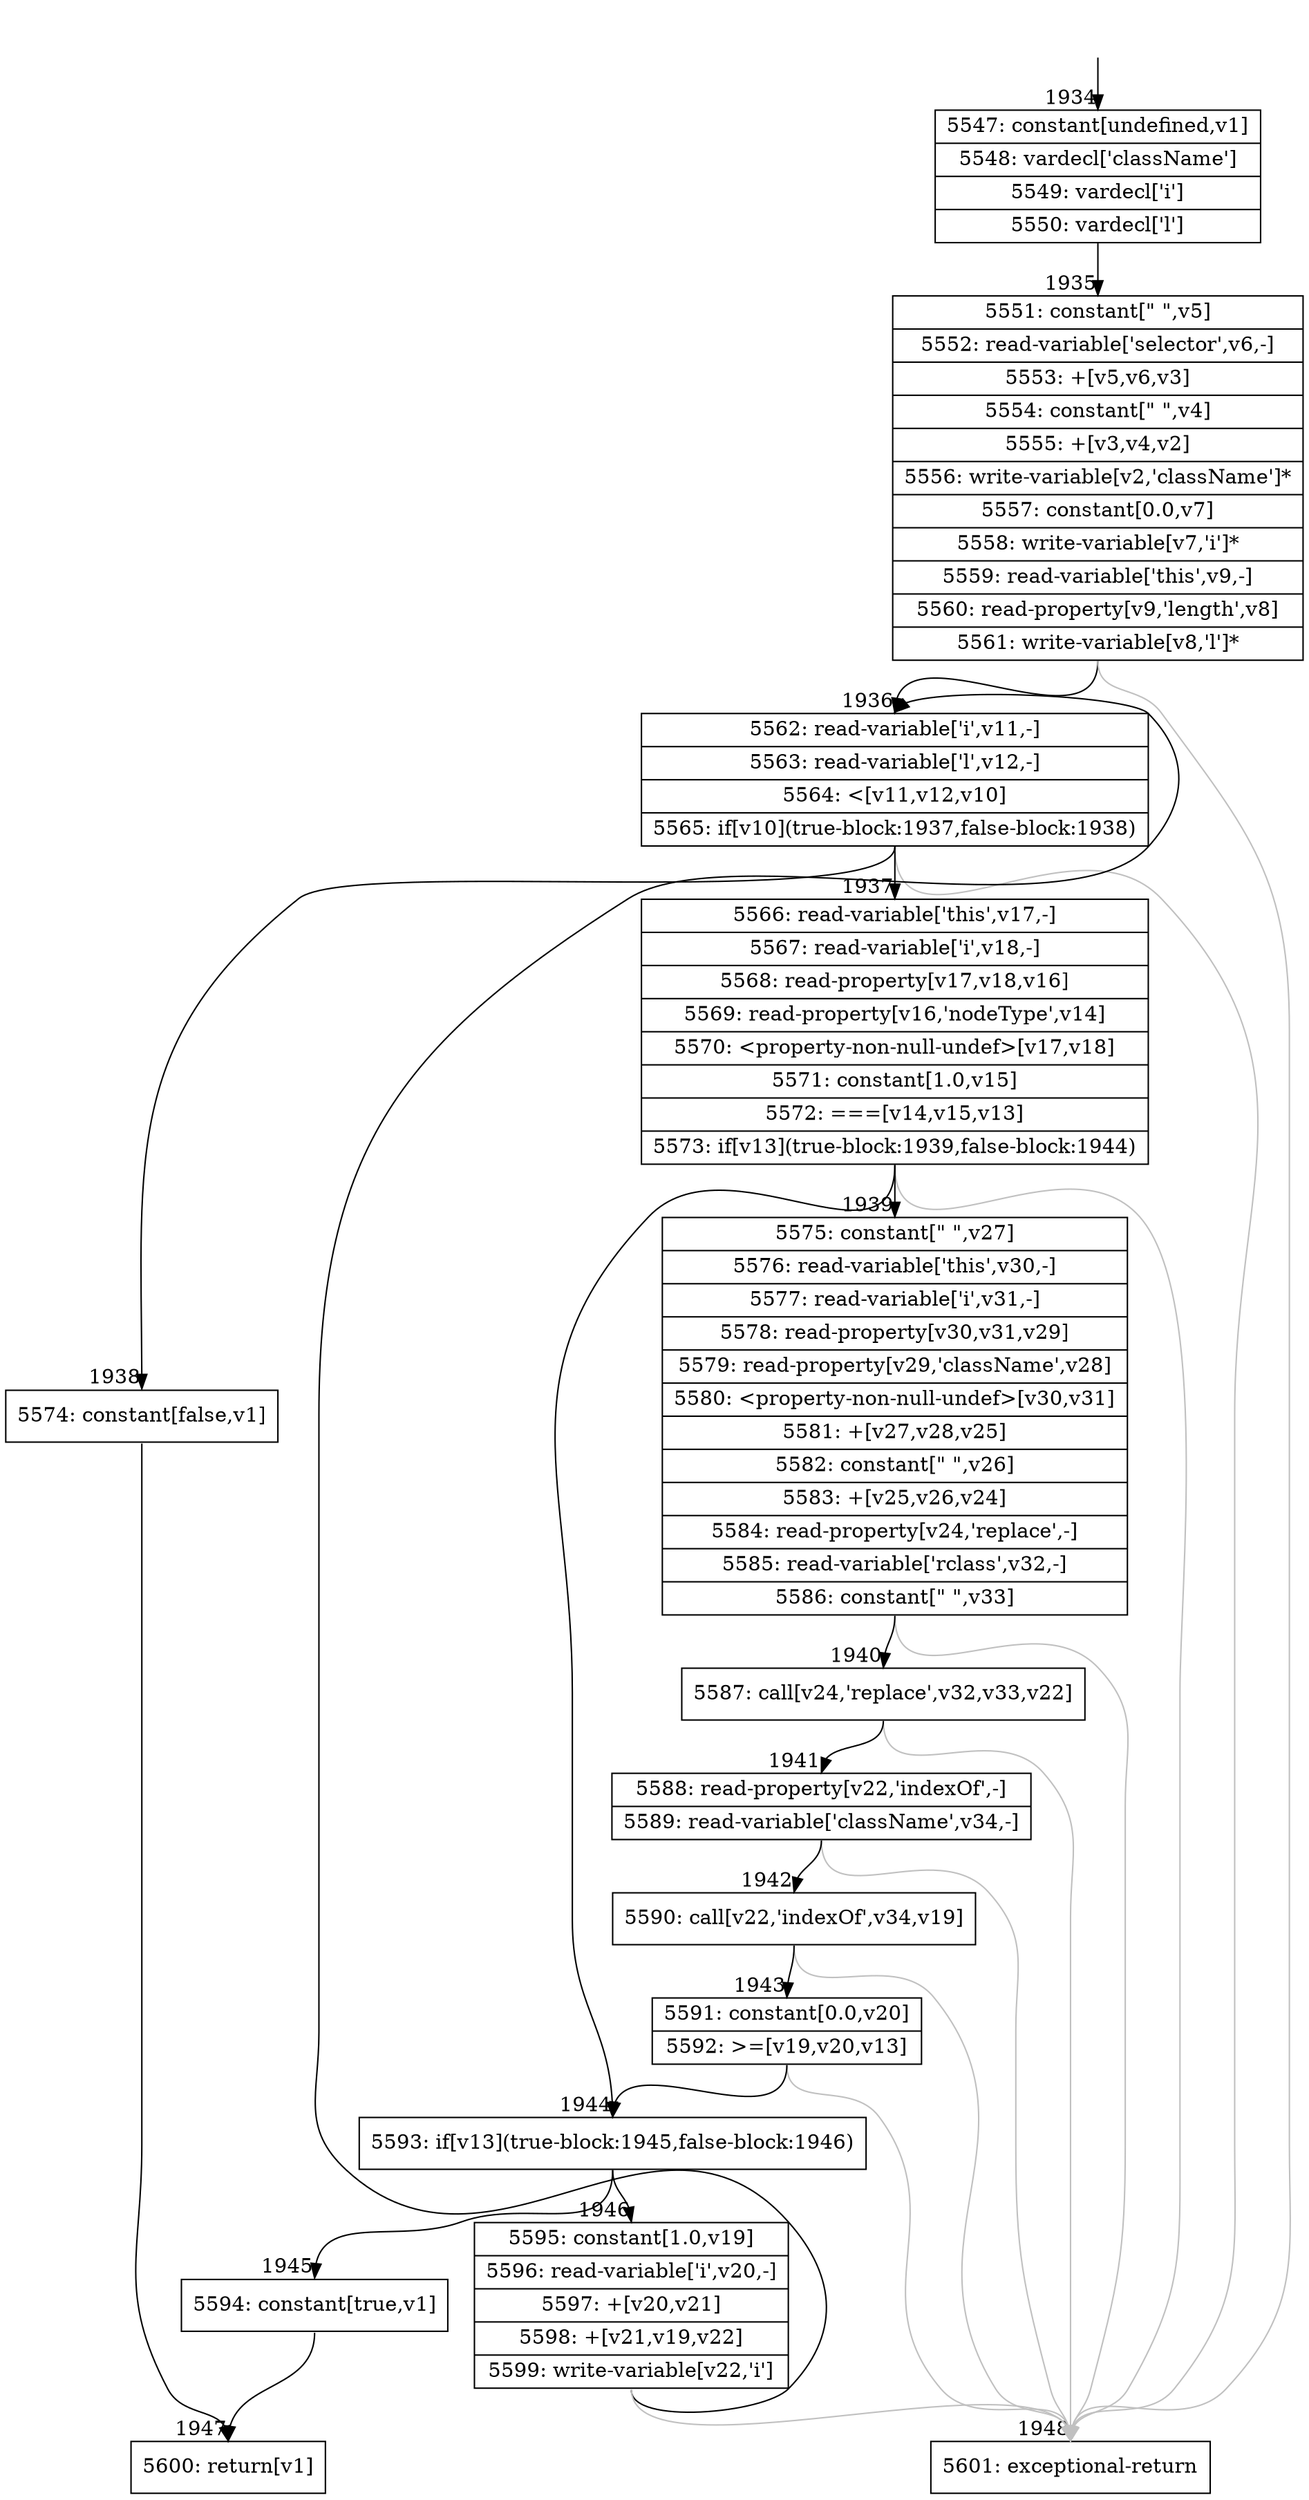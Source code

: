 digraph {
rankdir="TD"
BB_entry136[shape=none,label=""];
BB_entry136 -> BB1934 [tailport=s, headport=n, headlabel="    1934"]
BB1934 [shape=record label="{5547: constant[undefined,v1]|5548: vardecl['className']|5549: vardecl['i']|5550: vardecl['l']}" ] 
BB1934 -> BB1935 [tailport=s, headport=n, headlabel="      1935"]
BB1935 [shape=record label="{5551: constant[\" \",v5]|5552: read-variable['selector',v6,-]|5553: +[v5,v6,v3]|5554: constant[\" \",v4]|5555: +[v3,v4,v2]|5556: write-variable[v2,'className']*|5557: constant[0.0,v7]|5558: write-variable[v7,'i']*|5559: read-variable['this',v9,-]|5560: read-property[v9,'length',v8]|5561: write-variable[v8,'l']*}" ] 
BB1935 -> BB1936 [tailport=s, headport=n, headlabel="      1936"]
BB1935 -> BB1948 [tailport=s, headport=n, color=gray, headlabel="      1948"]
BB1936 [shape=record label="{5562: read-variable['i',v11,-]|5563: read-variable['l',v12,-]|5564: \<[v11,v12,v10]|5565: if[v10](true-block:1937,false-block:1938)}" ] 
BB1936 -> BB1937 [tailport=s, headport=n, headlabel="      1937"]
BB1936 -> BB1938 [tailport=s, headport=n, headlabel="      1938"]
BB1936 -> BB1948 [tailport=s, headport=n, color=gray]
BB1937 [shape=record label="{5566: read-variable['this',v17,-]|5567: read-variable['i',v18,-]|5568: read-property[v17,v18,v16]|5569: read-property[v16,'nodeType',v14]|5570: \<property-non-null-undef\>[v17,v18]|5571: constant[1.0,v15]|5572: ===[v14,v15,v13]|5573: if[v13](true-block:1939,false-block:1944)}" ] 
BB1937 -> BB1944 [tailport=s, headport=n, headlabel="      1944"]
BB1937 -> BB1939 [tailport=s, headport=n, headlabel="      1939"]
BB1937 -> BB1948 [tailport=s, headport=n, color=gray]
BB1938 [shape=record label="{5574: constant[false,v1]}" ] 
BB1938 -> BB1947 [tailport=s, headport=n, headlabel="      1947"]
BB1939 [shape=record label="{5575: constant[\" \",v27]|5576: read-variable['this',v30,-]|5577: read-variable['i',v31,-]|5578: read-property[v30,v31,v29]|5579: read-property[v29,'className',v28]|5580: \<property-non-null-undef\>[v30,v31]|5581: +[v27,v28,v25]|5582: constant[\" \",v26]|5583: +[v25,v26,v24]|5584: read-property[v24,'replace',-]|5585: read-variable['rclass',v32,-]|5586: constant[\" \",v33]}" ] 
BB1939 -> BB1940 [tailport=s, headport=n, headlabel="      1940"]
BB1939 -> BB1948 [tailport=s, headport=n, color=gray]
BB1940 [shape=record label="{5587: call[v24,'replace',v32,v33,v22]}" ] 
BB1940 -> BB1941 [tailport=s, headport=n, headlabel="      1941"]
BB1940 -> BB1948 [tailport=s, headport=n, color=gray]
BB1941 [shape=record label="{5588: read-property[v22,'indexOf',-]|5589: read-variable['className',v34,-]}" ] 
BB1941 -> BB1942 [tailport=s, headport=n, headlabel="      1942"]
BB1941 -> BB1948 [tailport=s, headport=n, color=gray]
BB1942 [shape=record label="{5590: call[v22,'indexOf',v34,v19]}" ] 
BB1942 -> BB1943 [tailport=s, headport=n, headlabel="      1943"]
BB1942 -> BB1948 [tailport=s, headport=n, color=gray]
BB1943 [shape=record label="{5591: constant[0.0,v20]|5592: \>=[v19,v20,v13]}" ] 
BB1943 -> BB1944 [tailport=s, headport=n]
BB1943 -> BB1948 [tailport=s, headport=n, color=gray]
BB1944 [shape=record label="{5593: if[v13](true-block:1945,false-block:1946)}" ] 
BB1944 -> BB1945 [tailport=s, headport=n, headlabel="      1945"]
BB1944 -> BB1946 [tailport=s, headport=n, headlabel="      1946"]
BB1945 [shape=record label="{5594: constant[true,v1]}" ] 
BB1945 -> BB1947 [tailport=s, headport=n]
BB1946 [shape=record label="{5595: constant[1.0,v19]|5596: read-variable['i',v20,-]|5597: +[v20,v21]|5598: +[v21,v19,v22]|5599: write-variable[v22,'i']}" ] 
BB1946 -> BB1936 [tailport=s, headport=n]
BB1946 -> BB1948 [tailport=s, headport=n, color=gray]
BB1947 [shape=record label="{5600: return[v1]}" ] 
BB1948 [shape=record label="{5601: exceptional-return}" ] 
}
